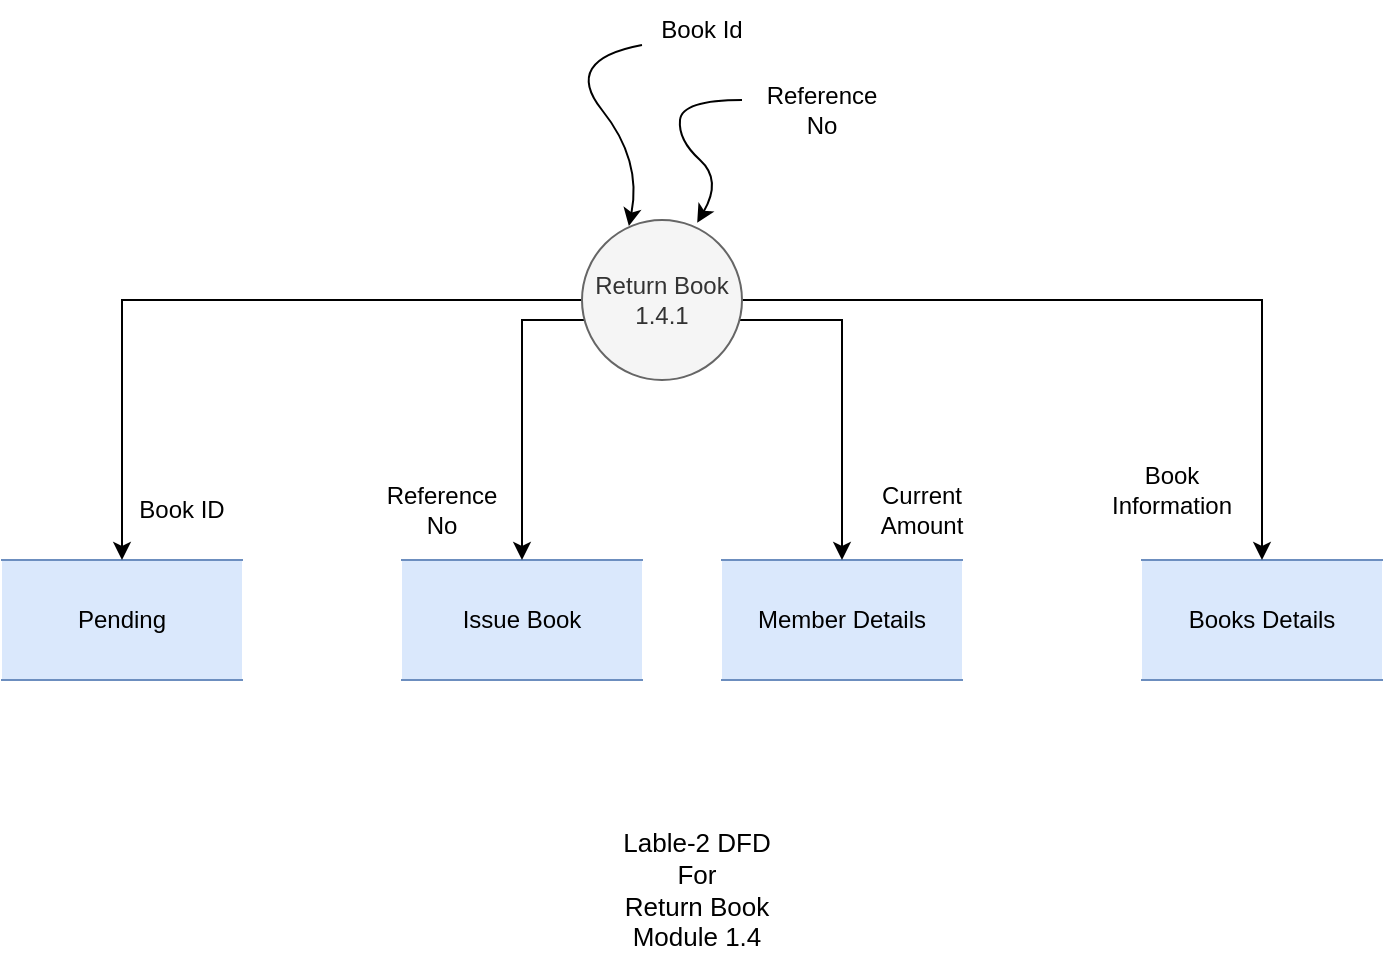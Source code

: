 <mxfile version="18.0.2" type="device"><diagram id="IW0ziBckQLaCMmmXLUsH" name="Page-1"><mxGraphModel dx="1038" dy="481" grid="1" gridSize="10" guides="1" tooltips="1" connect="1" arrows="1" fold="1" page="1" pageScale="1" pageWidth="850" pageHeight="1100" math="0" shadow="0"><root><mxCell id="0"/><mxCell id="1" parent="0"/><mxCell id="IH0JdmSNYzF4Fw0Natu_-1" value="Books Details" style="shape=partialRectangle;whiteSpace=wrap;html=1;left=0;right=0;fillColor=#dae8fc;strokeColor=#6c8ebf;" parent="1" vertex="1"><mxGeometry x="680" y="280" width="120" height="60" as="geometry"/></mxCell><mxCell id="IH0JdmSNYzF4Fw0Natu_-2" value="Member Details" style="shape=partialRectangle;whiteSpace=wrap;html=1;left=0;right=0;fillColor=#dae8fc;strokeColor=#6c8ebf;" parent="1" vertex="1"><mxGeometry x="470" y="280" width="120" height="60" as="geometry"/></mxCell><mxCell id="IH0JdmSNYzF4Fw0Natu_-3" value="Issue Book" style="shape=partialRectangle;whiteSpace=wrap;html=1;left=0;right=0;fillColor=#dae8fc;strokeColor=#6c8ebf;" parent="1" vertex="1"><mxGeometry x="310" y="280" width="120" height="60" as="geometry"/></mxCell><mxCell id="IH0JdmSNYzF4Fw0Natu_-4" value="Pending&lt;span style=&quot;color: rgba(0 , 0 , 0 , 0) ; font-family: monospace ; font-size: 0px&quot;&gt;%3CmxGraphModel%3E%3Croot%3E%3CmxCell%20id%3D%220%22%2F%3E%3CmxCell%20id%3D%221%22%20parent%3D%220%22%2F%3E%3CmxCell%20id%3D%222%22%20value%3D%22Books%20Details%22%20style%3D%22shape%3DpartialRectangle%3BwhiteSpace%3Dwrap%3Bhtml%3D1%3Bleft%3D0%3Bright%3D0%3BfillColor%3Dnone%3B%22%20vertex%3D%221%22%20parent%3D%221%22%3E%3CmxGeometry%20x%3D%22590%22%20y%3D%22300%22%20width%3D%22120%22%20height%3D%2260%22%20as%3D%22geometry%22%2F%3E%3C%2FmxCell%3E%3C%2Froot%3E%3C%2FmxGraphModel%3E&lt;/span&gt;&lt;span style=&quot;color: rgba(0 , 0 , 0 , 0) ; font-family: monospace ; font-size: 0px&quot;&gt;%3CmxGraphModel%3E%3Croot%3E%3CmxCell%20id%3D%220%22%2F%3E%3CmxCell%20id%3D%221%22%20parent%3D%220%22%2F%3E%3CmxCell%20id%3D%222%22%20value%3D%22Books%20Details%22%20style%3D%22shape%3DpartialRectangle%3BwhiteSpace%3Dwrap%3Bhtml%3D1%3Bleft%3D0%3Bright%3D0%3BfillColor%3Dnone%3B%22%20vertex%3D%221%22%20parent%3D%221%22%3E%3CmxGeometry%20x%3D%22590%22%20y%3D%22300%22%20width%3D%22120%22%20height%3D%2260%22%20as%3D%22geometry%22%2F%3E%3C%2FmxCell%3E%3C%2Froot%3E%3C%2FmxGraphModel%3E&lt;/span&gt;&lt;span style=&quot;color: rgba(0 , 0 , 0 , 0) ; font-family: monospace ; font-size: 0px&quot;&gt;%3CmxGraphModel%3E%3Croot%3E%3CmxCell%20id%3D%220%22%2F%3E%3CmxCell%20id%3D%221%22%20parent%3D%220%22%2F%3E%3CmxCell%20id%3D%222%22%20value%3D%22Books%20Details%22%20style%3D%22shape%3DpartialRectangle%3BwhiteSpace%3Dwrap%3Bhtml%3D1%3Bleft%3D0%3Bright%3D0%3BfillColor%3Dnone%3B%22%20vertex%3D%221%22%20parent%3D%221%22%3E%3CmxGeometry%20x%3D%22590%22%20y%3D%22300%22%20width%3D%22120%22%20height%3D%2260%22%20as%3D%22geometry%22%2F%3E%3C%2FmxCell%3E%3C%2Froot%3E%3C%2FmxGraphModel%3E&lt;/span&gt;" style="shape=partialRectangle;whiteSpace=wrap;html=1;left=0;right=0;fillColor=#dae8fc;strokeColor=#6c8ebf;" parent="1" vertex="1"><mxGeometry x="110" y="280" width="120" height="60" as="geometry"/></mxCell><mxCell id="IH0JdmSNYzF4Fw0Natu_-6" style="edgeStyle=orthogonalEdgeStyle;rounded=0;orthogonalLoop=1;jettySize=auto;html=1;entryX=0.5;entryY=0;entryDx=0;entryDy=0;" parent="1" source="IH0JdmSNYzF4Fw0Natu_-5" target="IH0JdmSNYzF4Fw0Natu_-1" edge="1"><mxGeometry relative="1" as="geometry"><Array as="points"><mxPoint x="740" y="150"/></Array></mxGeometry></mxCell><mxCell id="IH0JdmSNYzF4Fw0Natu_-8" style="edgeStyle=orthogonalEdgeStyle;rounded=0;orthogonalLoop=1;jettySize=auto;html=1;entryX=0.5;entryY=0;entryDx=0;entryDy=0;" parent="1" source="IH0JdmSNYzF4Fw0Natu_-5" target="IH0JdmSNYzF4Fw0Natu_-4" edge="1"><mxGeometry relative="1" as="geometry"><Array as="points"><mxPoint x="170" y="150"/></Array></mxGeometry></mxCell><mxCell id="IH0JdmSNYzF4Fw0Natu_-11" style="edgeStyle=orthogonalEdgeStyle;rounded=0;orthogonalLoop=1;jettySize=auto;html=1;entryX=0.5;entryY=0;entryDx=0;entryDy=0;" parent="1" source="IH0JdmSNYzF4Fw0Natu_-5" target="IH0JdmSNYzF4Fw0Natu_-3" edge="1"><mxGeometry relative="1" as="geometry"><Array as="points"><mxPoint x="370" y="160"/></Array></mxGeometry></mxCell><mxCell id="IH0JdmSNYzF4Fw0Natu_-12" style="edgeStyle=orthogonalEdgeStyle;rounded=0;orthogonalLoop=1;jettySize=auto;html=1;entryX=0.5;entryY=0;entryDx=0;entryDy=0;" parent="1" target="IH0JdmSNYzF4Fw0Natu_-2" edge="1"><mxGeometry relative="1" as="geometry"><Array as="points"><mxPoint x="440" y="170"/><mxPoint x="430" y="170"/><mxPoint x="430" y="150"/><mxPoint x="450" y="150"/><mxPoint x="450" y="160"/><mxPoint x="530" y="160"/></Array><mxPoint x="440" y="160" as="sourcePoint"/></mxGeometry></mxCell><mxCell id="IH0JdmSNYzF4Fw0Natu_-5" value="Return Book&lt;br&gt;1.4.1&lt;br&gt;" style="ellipse;whiteSpace=wrap;html=1;aspect=fixed;fillColor=#f5f5f5;fontColor=#333333;strokeColor=#666666;" parent="1" vertex="1"><mxGeometry x="400" y="110" width="80" height="80" as="geometry"/></mxCell><mxCell id="IH0JdmSNYzF4Fw0Natu_-14" value="Reference No" style="text;html=1;strokeColor=none;fillColor=none;align=center;verticalAlign=middle;whiteSpace=wrap;rounded=0;" parent="1" vertex="1"><mxGeometry x="490" y="40" width="60" height="30" as="geometry"/></mxCell><mxCell id="IH0JdmSNYzF4Fw0Natu_-20" value="Book Id" style="text;html=1;strokeColor=none;fillColor=none;align=center;verticalAlign=middle;whiteSpace=wrap;rounded=0;" parent="1" vertex="1"><mxGeometry x="430" width="60" height="30" as="geometry"/></mxCell><mxCell id="IH0JdmSNYzF4Fw0Natu_-21" value="Book ID" style="text;html=1;strokeColor=none;fillColor=none;align=center;verticalAlign=middle;whiteSpace=wrap;rounded=0;" parent="1" vertex="1"><mxGeometry x="170" y="240" width="60" height="30" as="geometry"/></mxCell><mxCell id="IH0JdmSNYzF4Fw0Natu_-23" value="Reference No" style="text;html=1;strokeColor=none;fillColor=none;align=center;verticalAlign=middle;whiteSpace=wrap;rounded=0;" parent="1" vertex="1"><mxGeometry x="300" y="240" width="60" height="30" as="geometry"/></mxCell><mxCell id="IH0JdmSNYzF4Fw0Natu_-24" value="Current Amount" style="text;html=1;strokeColor=none;fillColor=none;align=center;verticalAlign=middle;whiteSpace=wrap;rounded=0;" parent="1" vertex="1"><mxGeometry x="540" y="240" width="60" height="30" as="geometry"/></mxCell><mxCell id="IH0JdmSNYzF4Fw0Natu_-25" value="Book Information" style="text;html=1;strokeColor=none;fillColor=none;align=center;verticalAlign=middle;whiteSpace=wrap;rounded=0;" parent="1" vertex="1"><mxGeometry x="670" y="220" width="50" height="50" as="geometry"/></mxCell><mxCell id="grYr-iNDDFbJrRjzlLu9-1" style="edgeStyle=orthogonalEdgeStyle;rounded=0;orthogonalLoop=1;jettySize=auto;html=1;exitX=0.5;exitY=1;exitDx=0;exitDy=0;" parent="1" source="IH0JdmSNYzF4Fw0Natu_-23" target="IH0JdmSNYzF4Fw0Natu_-23" edge="1"><mxGeometry relative="1" as="geometry"/></mxCell><mxCell id="1F-vfud9LO1N5gAcN-J0-1" value="" style="curved=1;endArrow=classic;html=1;rounded=0;entryX=0.293;entryY=0.038;entryDx=0;entryDy=0;entryPerimeter=0;exitX=0;exitY=0.75;exitDx=0;exitDy=0;" edge="1" parent="1" source="IH0JdmSNYzF4Fw0Natu_-20" target="IH0JdmSNYzF4Fw0Natu_-5"><mxGeometry width="50" height="50" relative="1" as="geometry"><mxPoint x="440" y="30" as="sourcePoint"/><mxPoint x="390" y="80" as="targetPoint"/><Array as="points"><mxPoint x="390" y="30"/><mxPoint x="430" y="80"/></Array></mxGeometry></mxCell><mxCell id="1F-vfud9LO1N5gAcN-J0-2" value="" style="curved=1;endArrow=classic;html=1;rounded=0;entryX=0.72;entryY=0.017;entryDx=0;entryDy=0;entryPerimeter=0;" edge="1" parent="1" target="IH0JdmSNYzF4Fw0Natu_-5"><mxGeometry width="50" height="50" relative="1" as="geometry"><mxPoint x="480" y="50" as="sourcePoint"/><mxPoint x="448.44" y="103.04" as="targetPoint"/><Array as="points"><mxPoint x="450" y="50"/><mxPoint x="448" y="70"/><mxPoint x="470" y="90"/></Array></mxGeometry></mxCell><mxCell id="1F-vfud9LO1N5gAcN-J0-4" value="&lt;font style=&quot;font-size: 13px&quot;&gt;Lable-2 DFD&lt;br&gt;For&lt;br&gt;Return Book&lt;br&gt;Module 1.4&lt;/font&gt;" style="text;html=1;strokeColor=none;fillColor=none;align=center;verticalAlign=middle;whiteSpace=wrap;rounded=0;fontSize=11;" vertex="1" parent="1"><mxGeometry x="400" y="430" width="115" height="30" as="geometry"/></mxCell></root></mxGraphModel></diagram></mxfile>